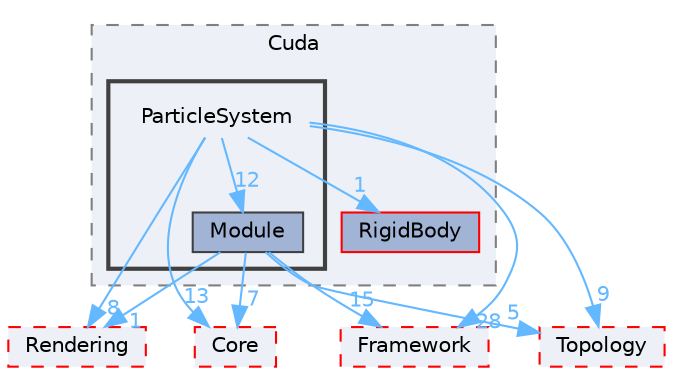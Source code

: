 digraph "E:/Peridyno/peridyno/src/Dynamics/Cuda/ParticleSystem"
{
 // LATEX_PDF_SIZE
  bgcolor="transparent";
  edge [fontname=Helvetica,fontsize=10,labelfontname=Helvetica,labelfontsize=10];
  node [fontname=Helvetica,fontsize=10,shape=box,height=0.2,width=0.4];
  compound=true
  subgraph clusterdir_fcf8d9b41703035e4148e841d5c3507a {
    graph [ bgcolor="#edf0f7", pencolor="grey50", label="Cuda", fontname=Helvetica,fontsize=10 style="filled,dashed", URL="dir_fcf8d9b41703035e4148e841d5c3507a.html",tooltip=""]
  dir_ec266d1f9a857512feb7877f7e1dce0a [label="RigidBody", fillcolor="#a2b4d6", color="red", style="filled", URL="dir_ec266d1f9a857512feb7877f7e1dce0a.html",tooltip=""];
  subgraph clusterdir_65fb2e8a253d28dcb68ae0b7ae7bc9d9 {
    graph [ bgcolor="#edf0f7", pencolor="grey25", label="", fontname=Helvetica,fontsize=10 style="filled,bold", URL="dir_65fb2e8a253d28dcb68ae0b7ae7bc9d9.html",tooltip=""]
    dir_65fb2e8a253d28dcb68ae0b7ae7bc9d9 [shape=plaintext, label="ParticleSystem"];
  dir_45df0e3be0547201d0c8aa0bbfb1e2be [label="Module", fillcolor="#a2b4d6", color="grey25", style="filled", URL="dir_45df0e3be0547201d0c8aa0bbfb1e2be.html",tooltip=""];
  }
  }
  dir_0a5d901ffa28d51286754f85d80379d0 [label="Rendering", fillcolor="#edf0f7", color="red", style="filled,dashed", URL="dir_0a5d901ffa28d51286754f85d80379d0.html",tooltip=""];
  dir_3e9476288c0c22cbcea08ca5b8b8c190 [label="Core", fillcolor="#edf0f7", color="red", style="filled,dashed", URL="dir_3e9476288c0c22cbcea08ca5b8b8c190.html",tooltip=""];
  dir_c2c045169feb12a9231cac4869e44751 [label="Framework", fillcolor="#edf0f7", color="red", style="filled,dashed", URL="dir_c2c045169feb12a9231cac4869e44751.html",tooltip=""];
  dir_d79986e58178c8ff2b3bf391fc431f24 [label="Topology", fillcolor="#edf0f7", color="red", style="filled,dashed", URL="dir_d79986e58178c8ff2b3bf391fc431f24.html",tooltip=""];
  dir_65fb2e8a253d28dcb68ae0b7ae7bc9d9->dir_0a5d901ffa28d51286754f85d80379d0 [headlabel="8", labeldistance=1.5 headhref="dir_000056_000065.html" href="dir_000056_000065.html" color="steelblue1" fontcolor="steelblue1"];
  dir_65fb2e8a253d28dcb68ae0b7ae7bc9d9->dir_3e9476288c0c22cbcea08ca5b8b8c190 [headlabel="13", labeldistance=1.5 headhref="dir_000056_000012.html" href="dir_000056_000012.html" color="steelblue1" fontcolor="steelblue1"];
  dir_65fb2e8a253d28dcb68ae0b7ae7bc9d9->dir_45df0e3be0547201d0c8aa0bbfb1e2be [headlabel="12", labeldistance=1.5 headhref="dir_000056_000039.html" href="dir_000056_000039.html" color="steelblue1" fontcolor="steelblue1"];
  dir_65fb2e8a253d28dcb68ae0b7ae7bc9d9->dir_c2c045169feb12a9231cac4869e44751 [headlabel="28", labeldistance=1.5 headhref="dir_000056_000022.html" href="dir_000056_000022.html" color="steelblue1" fontcolor="steelblue1"];
  dir_65fb2e8a253d28dcb68ae0b7ae7bc9d9->dir_d79986e58178c8ff2b3bf391fc431f24 [headlabel="9", labeldistance=1.5 headhref="dir_000056_000074.html" href="dir_000056_000074.html" color="steelblue1" fontcolor="steelblue1"];
  dir_65fb2e8a253d28dcb68ae0b7ae7bc9d9->dir_ec266d1f9a857512feb7877f7e1dce0a [headlabel="1", labeldistance=1.5 headhref="dir_000056_000067.html" href="dir_000056_000067.html" color="steelblue1" fontcolor="steelblue1"];
  dir_45df0e3be0547201d0c8aa0bbfb1e2be->dir_0a5d901ffa28d51286754f85d80379d0 [headlabel="1", labeldistance=1.5 headhref="dir_000039_000065.html" href="dir_000039_000065.html" color="steelblue1" fontcolor="steelblue1"];
  dir_45df0e3be0547201d0c8aa0bbfb1e2be->dir_3e9476288c0c22cbcea08ca5b8b8c190 [headlabel="7", labeldistance=1.5 headhref="dir_000039_000012.html" href="dir_000039_000012.html" color="steelblue1" fontcolor="steelblue1"];
  dir_45df0e3be0547201d0c8aa0bbfb1e2be->dir_c2c045169feb12a9231cac4869e44751 [headlabel="15", labeldistance=1.5 headhref="dir_000039_000022.html" href="dir_000039_000022.html" color="steelblue1" fontcolor="steelblue1"];
  dir_45df0e3be0547201d0c8aa0bbfb1e2be->dir_d79986e58178c8ff2b3bf391fc431f24 [headlabel="5", labeldistance=1.5 headhref="dir_000039_000074.html" href="dir_000039_000074.html" color="steelblue1" fontcolor="steelblue1"];
}
